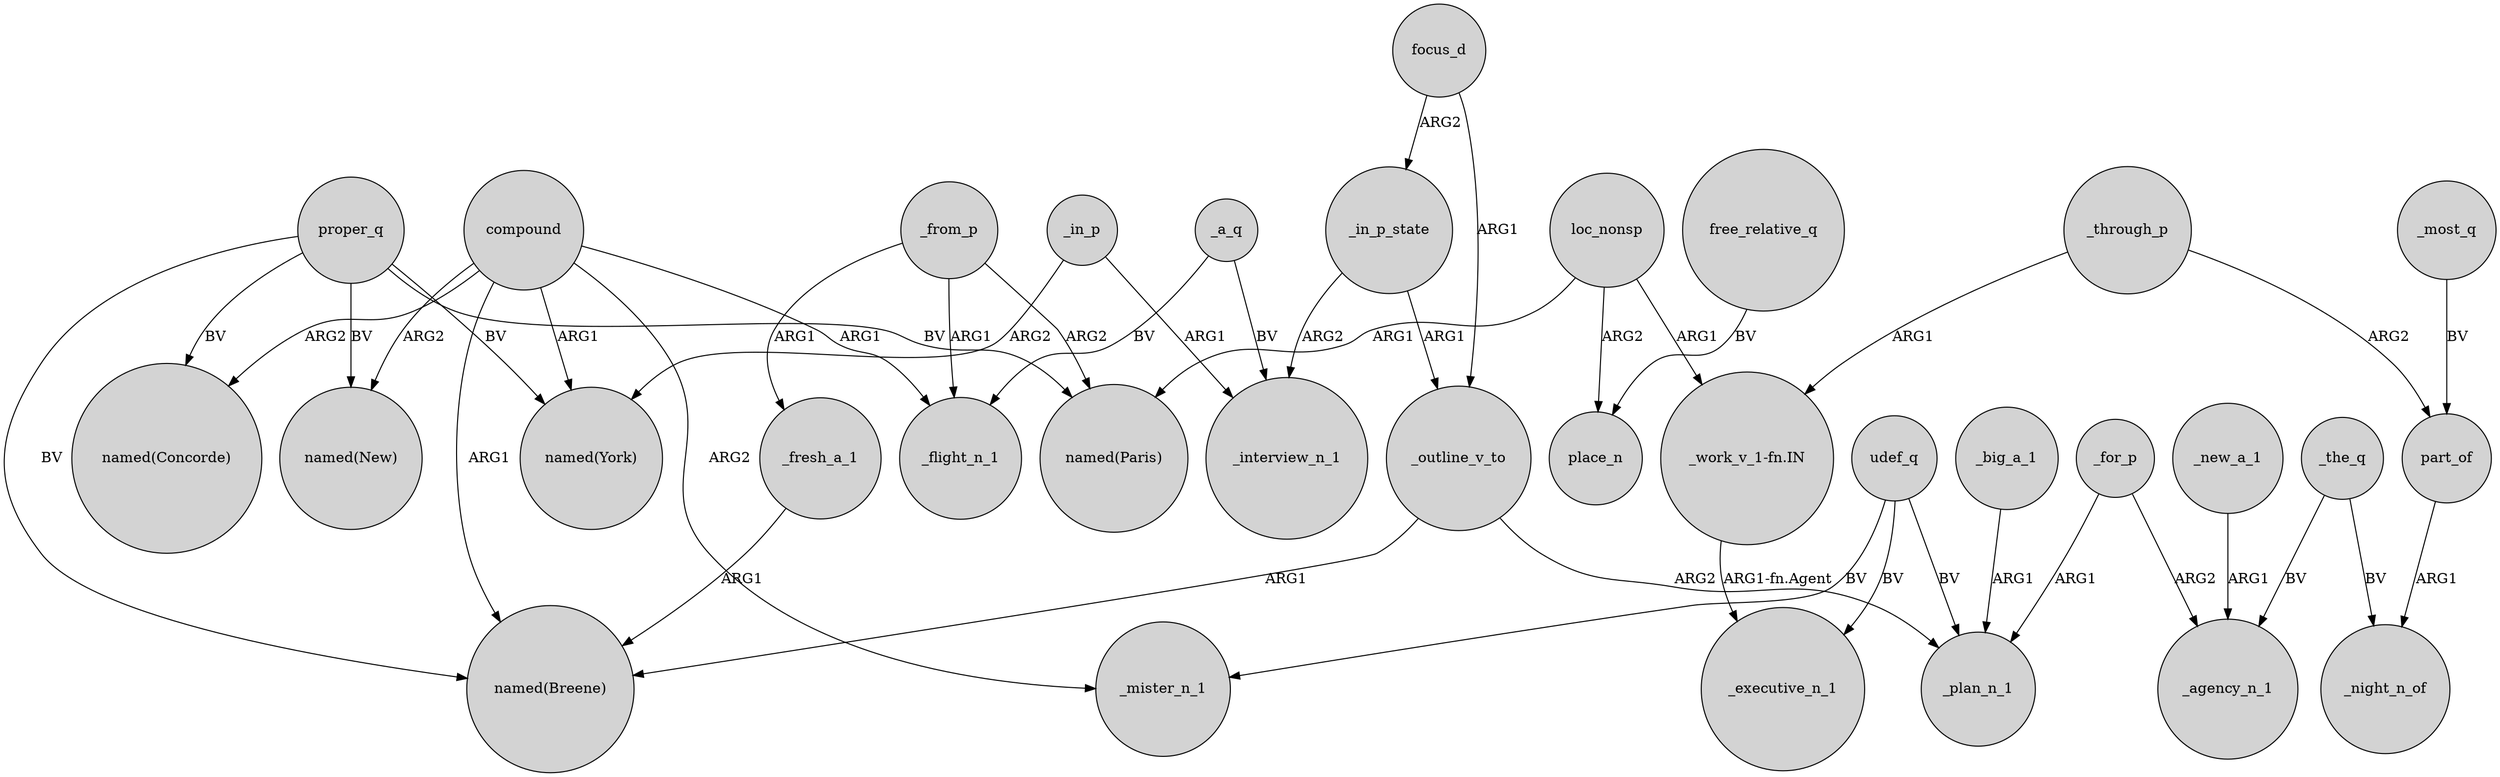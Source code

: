 digraph {
	node [shape=circle style=filled]
	compound -> "named(Concorde)" [label=ARG2]
	_the_q -> _agency_n_1 [label=BV]
	_a_q -> _flight_n_1 [label=BV]
	loc_nonsp -> "named(Paris)" [label=ARG1]
	compound -> "named(New)" [label=ARG2]
	_in_p_state -> _outline_v_to [label=ARG1]
	udef_q -> _executive_n_1 [label=BV]
	proper_q -> "named(New)" [label=BV]
	_outline_v_to -> _plan_n_1 [label=ARG2]
	"_work_v_1-fn.IN" -> _executive_n_1 [label="ARG1-fn.Agent"]
	compound -> _mister_n_1 [label=ARG2]
	_a_q -> _interview_n_1 [label=BV]
	focus_d -> _in_p_state [label=ARG2]
	compound -> _flight_n_1 [label=ARG1]
	udef_q -> _mister_n_1 [label=BV]
	_big_a_1 -> _plan_n_1 [label=ARG1]
	_new_a_1 -> _agency_n_1 [label=ARG1]
	compound -> "named(Breene)" [label=ARG1]
	_for_p -> _plan_n_1 [label=ARG1]
	_in_p -> _interview_n_1 [label=ARG1]
	compound -> "named(York)" [label=ARG1]
	_fresh_a_1 -> "named(Breene)" [label=ARG1]
	_through_p -> "_work_v_1-fn.IN" [label=ARG1]
	part_of -> _night_n_of [label=ARG1]
	_in_p_state -> _interview_n_1 [label=ARG2]
	udef_q -> _plan_n_1 [label=BV]
	focus_d -> _outline_v_to [label=ARG1]
	proper_q -> "named(Paris)" [label=BV]
	_the_q -> _night_n_of [label=BV]
	_from_p -> _fresh_a_1 [label=ARG1]
	_in_p -> "named(York)" [label=ARG2]
	_most_q -> part_of [label=BV]
	_from_p -> "named(Paris)" [label=ARG2]
	proper_q -> "named(Concorde)" [label=BV]
	loc_nonsp -> place_n [label=ARG2]
	_for_p -> _agency_n_1 [label=ARG2]
	loc_nonsp -> "_work_v_1-fn.IN" [label=ARG1]
	free_relative_q -> place_n [label=BV]
	_outline_v_to -> "named(Breene)" [label=ARG1]
	proper_q -> "named(York)" [label=BV]
	_through_p -> part_of [label=ARG2]
	proper_q -> "named(Breene)" [label=BV]
	_from_p -> _flight_n_1 [label=ARG1]
}
